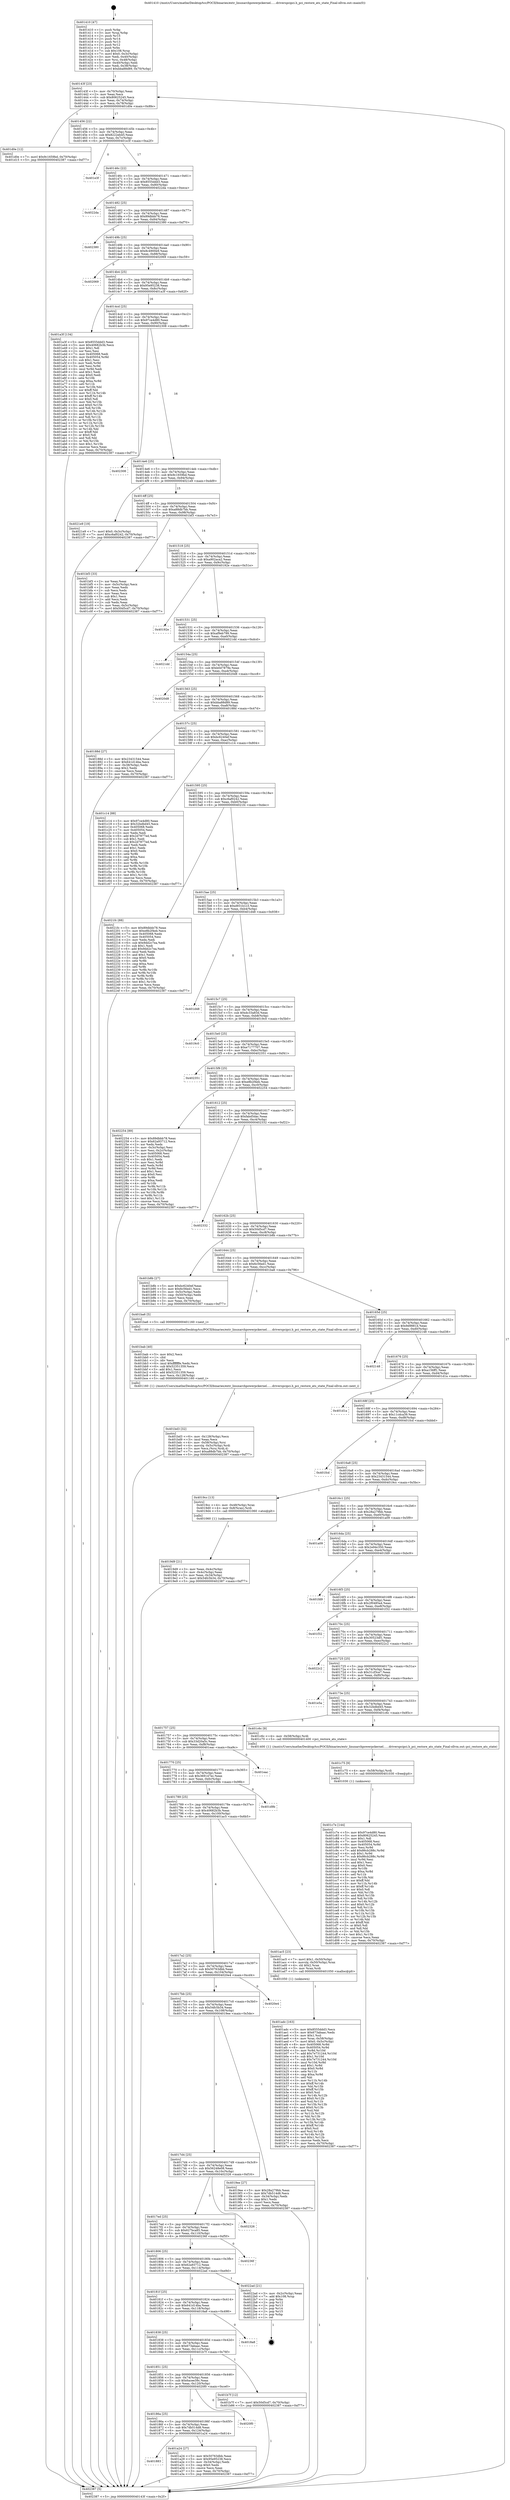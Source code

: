 digraph "0x401410" {
  label = "0x401410 (/mnt/c/Users/mathe/Desktop/tcc/POCII/binaries/extr_linuxarchpowerpckernel......driverspcipci.h_pci_restore_ats_state_Final-ollvm.out::main(0))"
  labelloc = "t"
  node[shape=record]

  Entry [label="",width=0.3,height=0.3,shape=circle,fillcolor=black,style=filled]
  "0x40143f" [label="{
     0x40143f [23]\l
     | [instrs]\l
     &nbsp;&nbsp;0x40143f \<+3\>: mov -0x70(%rbp),%eax\l
     &nbsp;&nbsp;0x401442 \<+2\>: mov %eax,%ecx\l
     &nbsp;&nbsp;0x401444 \<+6\>: sub $0x80625245,%ecx\l
     &nbsp;&nbsp;0x40144a \<+3\>: mov %eax,-0x74(%rbp)\l
     &nbsp;&nbsp;0x40144d \<+3\>: mov %ecx,-0x78(%rbp)\l
     &nbsp;&nbsp;0x401450 \<+6\>: je 0000000000401d0e \<main+0x8fe\>\l
  }"]
  "0x401d0e" [label="{
     0x401d0e [12]\l
     | [instrs]\l
     &nbsp;&nbsp;0x401d0e \<+7\>: movl $0x9c1659bd,-0x70(%rbp)\l
     &nbsp;&nbsp;0x401d15 \<+5\>: jmp 0000000000402387 \<main+0xf77\>\l
  }"]
  "0x401456" [label="{
     0x401456 [22]\l
     | [instrs]\l
     &nbsp;&nbsp;0x401456 \<+5\>: jmp 000000000040145b \<main+0x4b\>\l
     &nbsp;&nbsp;0x40145b \<+3\>: mov -0x74(%rbp),%eax\l
     &nbsp;&nbsp;0x40145e \<+5\>: sub $0x8222eb45,%eax\l
     &nbsp;&nbsp;0x401463 \<+3\>: mov %eax,-0x7c(%rbp)\l
     &nbsp;&nbsp;0x401466 \<+6\>: je 0000000000401e3f \<main+0xa2f\>\l
  }"]
  Exit [label="",width=0.3,height=0.3,shape=circle,fillcolor=black,style=filled,peripheries=2]
  "0x401e3f" [label="{
     0x401e3f\l
  }", style=dashed]
  "0x40146c" [label="{
     0x40146c [22]\l
     | [instrs]\l
     &nbsp;&nbsp;0x40146c \<+5\>: jmp 0000000000401471 \<main+0x61\>\l
     &nbsp;&nbsp;0x401471 \<+3\>: mov -0x74(%rbp),%eax\l
     &nbsp;&nbsp;0x401474 \<+5\>: sub $0x8555ddd3,%eax\l
     &nbsp;&nbsp;0x401479 \<+3\>: mov %eax,-0x80(%rbp)\l
     &nbsp;&nbsp;0x40147c \<+6\>: je 00000000004022da \<main+0xeca\>\l
  }"]
  "0x401c7e" [label="{
     0x401c7e [144]\l
     | [instrs]\l
     &nbsp;&nbsp;0x401c7e \<+5\>: mov $0x97ce4d80,%eax\l
     &nbsp;&nbsp;0x401c83 \<+5\>: mov $0x80625245,%ecx\l
     &nbsp;&nbsp;0x401c88 \<+2\>: mov $0x1,%dl\l
     &nbsp;&nbsp;0x401c8a \<+7\>: mov 0x405068,%esi\l
     &nbsp;&nbsp;0x401c91 \<+8\>: mov 0x405054,%r8d\l
     &nbsp;&nbsp;0x401c99 \<+3\>: mov %esi,%r9d\l
     &nbsp;&nbsp;0x401c9c \<+7\>: add $0x86cb288c,%r9d\l
     &nbsp;&nbsp;0x401ca3 \<+4\>: sub $0x1,%r9d\l
     &nbsp;&nbsp;0x401ca7 \<+7\>: sub $0x86cb288c,%r9d\l
     &nbsp;&nbsp;0x401cae \<+4\>: imul %r9d,%esi\l
     &nbsp;&nbsp;0x401cb2 \<+3\>: and $0x1,%esi\l
     &nbsp;&nbsp;0x401cb5 \<+3\>: cmp $0x0,%esi\l
     &nbsp;&nbsp;0x401cb8 \<+4\>: sete %r10b\l
     &nbsp;&nbsp;0x401cbc \<+4\>: cmp $0xa,%r8d\l
     &nbsp;&nbsp;0x401cc0 \<+4\>: setl %r11b\l
     &nbsp;&nbsp;0x401cc4 \<+3\>: mov %r10b,%bl\l
     &nbsp;&nbsp;0x401cc7 \<+3\>: xor $0xff,%bl\l
     &nbsp;&nbsp;0x401cca \<+3\>: mov %r11b,%r14b\l
     &nbsp;&nbsp;0x401ccd \<+4\>: xor $0xff,%r14b\l
     &nbsp;&nbsp;0x401cd1 \<+3\>: xor $0x0,%dl\l
     &nbsp;&nbsp;0x401cd4 \<+3\>: mov %bl,%r15b\l
     &nbsp;&nbsp;0x401cd7 \<+4\>: and $0x0,%r15b\l
     &nbsp;&nbsp;0x401cdb \<+3\>: and %dl,%r10b\l
     &nbsp;&nbsp;0x401cde \<+3\>: mov %r14b,%r12b\l
     &nbsp;&nbsp;0x401ce1 \<+4\>: and $0x0,%r12b\l
     &nbsp;&nbsp;0x401ce5 \<+3\>: and %dl,%r11b\l
     &nbsp;&nbsp;0x401ce8 \<+3\>: or %r10b,%r15b\l
     &nbsp;&nbsp;0x401ceb \<+3\>: or %r11b,%r12b\l
     &nbsp;&nbsp;0x401cee \<+3\>: xor %r12b,%r15b\l
     &nbsp;&nbsp;0x401cf1 \<+3\>: or %r14b,%bl\l
     &nbsp;&nbsp;0x401cf4 \<+3\>: xor $0xff,%bl\l
     &nbsp;&nbsp;0x401cf7 \<+3\>: or $0x0,%dl\l
     &nbsp;&nbsp;0x401cfa \<+2\>: and %dl,%bl\l
     &nbsp;&nbsp;0x401cfc \<+3\>: or %bl,%r15b\l
     &nbsp;&nbsp;0x401cff \<+4\>: test $0x1,%r15b\l
     &nbsp;&nbsp;0x401d03 \<+3\>: cmovne %ecx,%eax\l
     &nbsp;&nbsp;0x401d06 \<+3\>: mov %eax,-0x70(%rbp)\l
     &nbsp;&nbsp;0x401d09 \<+5\>: jmp 0000000000402387 \<main+0xf77\>\l
  }"]
  "0x4022da" [label="{
     0x4022da\l
  }", style=dashed]
  "0x401482" [label="{
     0x401482 [25]\l
     | [instrs]\l
     &nbsp;&nbsp;0x401482 \<+5\>: jmp 0000000000401487 \<main+0x77\>\l
     &nbsp;&nbsp;0x401487 \<+3\>: mov -0x74(%rbp),%eax\l
     &nbsp;&nbsp;0x40148a \<+5\>: sub $0x89dbbb78,%eax\l
     &nbsp;&nbsp;0x40148f \<+6\>: mov %eax,-0x84(%rbp)\l
     &nbsp;&nbsp;0x401495 \<+6\>: je 0000000000402380 \<main+0xf70\>\l
  }"]
  "0x401c75" [label="{
     0x401c75 [9]\l
     | [instrs]\l
     &nbsp;&nbsp;0x401c75 \<+4\>: mov -0x58(%rbp),%rdi\l
     &nbsp;&nbsp;0x401c79 \<+5\>: call 0000000000401030 \<free@plt\>\l
     | [calls]\l
     &nbsp;&nbsp;0x401030 \{1\} (unknown)\l
  }"]
  "0x402380" [label="{
     0x402380\l
  }", style=dashed]
  "0x40149b" [label="{
     0x40149b [25]\l
     | [instrs]\l
     &nbsp;&nbsp;0x40149b \<+5\>: jmp 00000000004014a0 \<main+0x90\>\l
     &nbsp;&nbsp;0x4014a0 \<+3\>: mov -0x74(%rbp),%eax\l
     &nbsp;&nbsp;0x4014a3 \<+5\>: sub $0x8c4900e9,%eax\l
     &nbsp;&nbsp;0x4014a8 \<+6\>: mov %eax,-0x88(%rbp)\l
     &nbsp;&nbsp;0x4014ae \<+6\>: je 0000000000402069 \<main+0xc59\>\l
  }"]
  "0x401bd3" [label="{
     0x401bd3 [32]\l
     | [instrs]\l
     &nbsp;&nbsp;0x401bd3 \<+6\>: mov -0x128(%rbp),%ecx\l
     &nbsp;&nbsp;0x401bd9 \<+3\>: imul %eax,%ecx\l
     &nbsp;&nbsp;0x401bdc \<+4\>: mov -0x58(%rbp),%rsi\l
     &nbsp;&nbsp;0x401be0 \<+4\>: movslq -0x5c(%rbp),%rdi\l
     &nbsp;&nbsp;0x401be4 \<+3\>: mov %ecx,(%rsi,%rdi,4)\l
     &nbsp;&nbsp;0x401be7 \<+7\>: movl $0xa88db7bb,-0x70(%rbp)\l
     &nbsp;&nbsp;0x401bee \<+5\>: jmp 0000000000402387 \<main+0xf77\>\l
  }"]
  "0x402069" [label="{
     0x402069\l
  }", style=dashed]
  "0x4014b4" [label="{
     0x4014b4 [25]\l
     | [instrs]\l
     &nbsp;&nbsp;0x4014b4 \<+5\>: jmp 00000000004014b9 \<main+0xa9\>\l
     &nbsp;&nbsp;0x4014b9 \<+3\>: mov -0x74(%rbp),%eax\l
     &nbsp;&nbsp;0x4014bc \<+5\>: sub $0x95e95238,%eax\l
     &nbsp;&nbsp;0x4014c1 \<+6\>: mov %eax,-0x8c(%rbp)\l
     &nbsp;&nbsp;0x4014c7 \<+6\>: je 0000000000401a3f \<main+0x62f\>\l
  }"]
  "0x401bab" [label="{
     0x401bab [40]\l
     | [instrs]\l
     &nbsp;&nbsp;0x401bab \<+5\>: mov $0x2,%ecx\l
     &nbsp;&nbsp;0x401bb0 \<+1\>: cltd\l
     &nbsp;&nbsp;0x401bb1 \<+2\>: idiv %ecx\l
     &nbsp;&nbsp;0x401bb3 \<+6\>: imul $0xfffffffe,%edx,%ecx\l
     &nbsp;&nbsp;0x401bb9 \<+6\>: sub $0x52351359,%ecx\l
     &nbsp;&nbsp;0x401bbf \<+3\>: add $0x1,%ecx\l
     &nbsp;&nbsp;0x401bc2 \<+6\>: add $0x52351359,%ecx\l
     &nbsp;&nbsp;0x401bc8 \<+6\>: mov %ecx,-0x128(%rbp)\l
     &nbsp;&nbsp;0x401bce \<+5\>: call 0000000000401160 \<next_i\>\l
     | [calls]\l
     &nbsp;&nbsp;0x401160 \{1\} (/mnt/c/Users/mathe/Desktop/tcc/POCII/binaries/extr_linuxarchpowerpckernel......driverspcipci.h_pci_restore_ats_state_Final-ollvm.out::next_i)\l
  }"]
  "0x401a3f" [label="{
     0x401a3f [134]\l
     | [instrs]\l
     &nbsp;&nbsp;0x401a3f \<+5\>: mov $0x8555ddd3,%eax\l
     &nbsp;&nbsp;0x401a44 \<+5\>: mov $0x40682b3b,%ecx\l
     &nbsp;&nbsp;0x401a49 \<+2\>: mov $0x1,%dl\l
     &nbsp;&nbsp;0x401a4b \<+2\>: xor %esi,%esi\l
     &nbsp;&nbsp;0x401a4d \<+7\>: mov 0x405068,%edi\l
     &nbsp;&nbsp;0x401a54 \<+8\>: mov 0x405054,%r8d\l
     &nbsp;&nbsp;0x401a5c \<+3\>: sub $0x1,%esi\l
     &nbsp;&nbsp;0x401a5f \<+3\>: mov %edi,%r9d\l
     &nbsp;&nbsp;0x401a62 \<+3\>: add %esi,%r9d\l
     &nbsp;&nbsp;0x401a65 \<+4\>: imul %r9d,%edi\l
     &nbsp;&nbsp;0x401a69 \<+3\>: and $0x1,%edi\l
     &nbsp;&nbsp;0x401a6c \<+3\>: cmp $0x0,%edi\l
     &nbsp;&nbsp;0x401a6f \<+4\>: sete %r10b\l
     &nbsp;&nbsp;0x401a73 \<+4\>: cmp $0xa,%r8d\l
     &nbsp;&nbsp;0x401a77 \<+4\>: setl %r11b\l
     &nbsp;&nbsp;0x401a7b \<+3\>: mov %r10b,%bl\l
     &nbsp;&nbsp;0x401a7e \<+3\>: xor $0xff,%bl\l
     &nbsp;&nbsp;0x401a81 \<+3\>: mov %r11b,%r14b\l
     &nbsp;&nbsp;0x401a84 \<+4\>: xor $0xff,%r14b\l
     &nbsp;&nbsp;0x401a88 \<+3\>: xor $0x0,%dl\l
     &nbsp;&nbsp;0x401a8b \<+3\>: mov %bl,%r15b\l
     &nbsp;&nbsp;0x401a8e \<+4\>: and $0x0,%r15b\l
     &nbsp;&nbsp;0x401a92 \<+3\>: and %dl,%r10b\l
     &nbsp;&nbsp;0x401a95 \<+3\>: mov %r14b,%r12b\l
     &nbsp;&nbsp;0x401a98 \<+4\>: and $0x0,%r12b\l
     &nbsp;&nbsp;0x401a9c \<+3\>: and %dl,%r11b\l
     &nbsp;&nbsp;0x401a9f \<+3\>: or %r10b,%r15b\l
     &nbsp;&nbsp;0x401aa2 \<+3\>: or %r11b,%r12b\l
     &nbsp;&nbsp;0x401aa5 \<+3\>: xor %r12b,%r15b\l
     &nbsp;&nbsp;0x401aa8 \<+3\>: or %r14b,%bl\l
     &nbsp;&nbsp;0x401aab \<+3\>: xor $0xff,%bl\l
     &nbsp;&nbsp;0x401aae \<+3\>: or $0x0,%dl\l
     &nbsp;&nbsp;0x401ab1 \<+2\>: and %dl,%bl\l
     &nbsp;&nbsp;0x401ab3 \<+3\>: or %bl,%r15b\l
     &nbsp;&nbsp;0x401ab6 \<+4\>: test $0x1,%r15b\l
     &nbsp;&nbsp;0x401aba \<+3\>: cmovne %ecx,%eax\l
     &nbsp;&nbsp;0x401abd \<+3\>: mov %eax,-0x70(%rbp)\l
     &nbsp;&nbsp;0x401ac0 \<+5\>: jmp 0000000000402387 \<main+0xf77\>\l
  }"]
  "0x4014cd" [label="{
     0x4014cd [25]\l
     | [instrs]\l
     &nbsp;&nbsp;0x4014cd \<+5\>: jmp 00000000004014d2 \<main+0xc2\>\l
     &nbsp;&nbsp;0x4014d2 \<+3\>: mov -0x74(%rbp),%eax\l
     &nbsp;&nbsp;0x4014d5 \<+5\>: sub $0x97ce4d80,%eax\l
     &nbsp;&nbsp;0x4014da \<+6\>: mov %eax,-0x90(%rbp)\l
     &nbsp;&nbsp;0x4014e0 \<+6\>: je 0000000000402308 \<main+0xef8\>\l
  }"]
  "0x401adc" [label="{
     0x401adc [163]\l
     | [instrs]\l
     &nbsp;&nbsp;0x401adc \<+5\>: mov $0x8555ddd3,%ecx\l
     &nbsp;&nbsp;0x401ae1 \<+5\>: mov $0x673abaac,%edx\l
     &nbsp;&nbsp;0x401ae6 \<+3\>: mov $0x1,%sil\l
     &nbsp;&nbsp;0x401ae9 \<+4\>: mov %rax,-0x58(%rbp)\l
     &nbsp;&nbsp;0x401aed \<+7\>: movl $0x0,-0x5c(%rbp)\l
     &nbsp;&nbsp;0x401af4 \<+8\>: mov 0x405068,%r8d\l
     &nbsp;&nbsp;0x401afc \<+8\>: mov 0x405054,%r9d\l
     &nbsp;&nbsp;0x401b04 \<+3\>: mov %r8d,%r10d\l
     &nbsp;&nbsp;0x401b07 \<+7\>: add $0x7e731244,%r10d\l
     &nbsp;&nbsp;0x401b0e \<+4\>: sub $0x1,%r10d\l
     &nbsp;&nbsp;0x401b12 \<+7\>: sub $0x7e731244,%r10d\l
     &nbsp;&nbsp;0x401b19 \<+4\>: imul %r10d,%r8d\l
     &nbsp;&nbsp;0x401b1d \<+4\>: and $0x1,%r8d\l
     &nbsp;&nbsp;0x401b21 \<+4\>: cmp $0x0,%r8d\l
     &nbsp;&nbsp;0x401b25 \<+4\>: sete %r11b\l
     &nbsp;&nbsp;0x401b29 \<+4\>: cmp $0xa,%r9d\l
     &nbsp;&nbsp;0x401b2d \<+3\>: setl %bl\l
     &nbsp;&nbsp;0x401b30 \<+3\>: mov %r11b,%r14b\l
     &nbsp;&nbsp;0x401b33 \<+4\>: xor $0xff,%r14b\l
     &nbsp;&nbsp;0x401b37 \<+3\>: mov %bl,%r15b\l
     &nbsp;&nbsp;0x401b3a \<+4\>: xor $0xff,%r15b\l
     &nbsp;&nbsp;0x401b3e \<+4\>: xor $0x0,%sil\l
     &nbsp;&nbsp;0x401b42 \<+3\>: mov %r14b,%r12b\l
     &nbsp;&nbsp;0x401b45 \<+4\>: and $0x0,%r12b\l
     &nbsp;&nbsp;0x401b49 \<+3\>: and %sil,%r11b\l
     &nbsp;&nbsp;0x401b4c \<+3\>: mov %r15b,%r13b\l
     &nbsp;&nbsp;0x401b4f \<+4\>: and $0x0,%r13b\l
     &nbsp;&nbsp;0x401b53 \<+3\>: and %sil,%bl\l
     &nbsp;&nbsp;0x401b56 \<+3\>: or %r11b,%r12b\l
     &nbsp;&nbsp;0x401b59 \<+3\>: or %bl,%r13b\l
     &nbsp;&nbsp;0x401b5c \<+3\>: xor %r13b,%r12b\l
     &nbsp;&nbsp;0x401b5f \<+3\>: or %r15b,%r14b\l
     &nbsp;&nbsp;0x401b62 \<+4\>: xor $0xff,%r14b\l
     &nbsp;&nbsp;0x401b66 \<+4\>: or $0x0,%sil\l
     &nbsp;&nbsp;0x401b6a \<+3\>: and %sil,%r14b\l
     &nbsp;&nbsp;0x401b6d \<+3\>: or %r14b,%r12b\l
     &nbsp;&nbsp;0x401b70 \<+4\>: test $0x1,%r12b\l
     &nbsp;&nbsp;0x401b74 \<+3\>: cmovne %edx,%ecx\l
     &nbsp;&nbsp;0x401b77 \<+3\>: mov %ecx,-0x70(%rbp)\l
     &nbsp;&nbsp;0x401b7a \<+5\>: jmp 0000000000402387 \<main+0xf77\>\l
  }"]
  "0x402308" [label="{
     0x402308\l
  }", style=dashed]
  "0x4014e6" [label="{
     0x4014e6 [25]\l
     | [instrs]\l
     &nbsp;&nbsp;0x4014e6 \<+5\>: jmp 00000000004014eb \<main+0xdb\>\l
     &nbsp;&nbsp;0x4014eb \<+3\>: mov -0x74(%rbp),%eax\l
     &nbsp;&nbsp;0x4014ee \<+5\>: sub $0x9c1659bd,%eax\l
     &nbsp;&nbsp;0x4014f3 \<+6\>: mov %eax,-0x94(%rbp)\l
     &nbsp;&nbsp;0x4014f9 \<+6\>: je 00000000004021e9 \<main+0xdd9\>\l
  }"]
  "0x401883" [label="{
     0x401883\l
  }", style=dashed]
  "0x4021e9" [label="{
     0x4021e9 [19]\l
     | [instrs]\l
     &nbsp;&nbsp;0x4021e9 \<+7\>: movl $0x0,-0x3c(%rbp)\l
     &nbsp;&nbsp;0x4021f0 \<+7\>: movl $0xc6af0242,-0x70(%rbp)\l
     &nbsp;&nbsp;0x4021f7 \<+5\>: jmp 0000000000402387 \<main+0xf77\>\l
  }"]
  "0x4014ff" [label="{
     0x4014ff [25]\l
     | [instrs]\l
     &nbsp;&nbsp;0x4014ff \<+5\>: jmp 0000000000401504 \<main+0xf4\>\l
     &nbsp;&nbsp;0x401504 \<+3\>: mov -0x74(%rbp),%eax\l
     &nbsp;&nbsp;0x401507 \<+5\>: sub $0xa88db7bb,%eax\l
     &nbsp;&nbsp;0x40150c \<+6\>: mov %eax,-0x98(%rbp)\l
     &nbsp;&nbsp;0x401512 \<+6\>: je 0000000000401bf3 \<main+0x7e3\>\l
  }"]
  "0x401a24" [label="{
     0x401a24 [27]\l
     | [instrs]\l
     &nbsp;&nbsp;0x401a24 \<+5\>: mov $0x50763dbb,%eax\l
     &nbsp;&nbsp;0x401a29 \<+5\>: mov $0x95e95238,%ecx\l
     &nbsp;&nbsp;0x401a2e \<+3\>: mov -0x34(%rbp),%edx\l
     &nbsp;&nbsp;0x401a31 \<+3\>: cmp $0x0,%edx\l
     &nbsp;&nbsp;0x401a34 \<+3\>: cmove %ecx,%eax\l
     &nbsp;&nbsp;0x401a37 \<+3\>: mov %eax,-0x70(%rbp)\l
     &nbsp;&nbsp;0x401a3a \<+5\>: jmp 0000000000402387 \<main+0xf77\>\l
  }"]
  "0x401bf3" [label="{
     0x401bf3 [33]\l
     | [instrs]\l
     &nbsp;&nbsp;0x401bf3 \<+2\>: xor %eax,%eax\l
     &nbsp;&nbsp;0x401bf5 \<+3\>: mov -0x5c(%rbp),%ecx\l
     &nbsp;&nbsp;0x401bf8 \<+2\>: mov %eax,%edx\l
     &nbsp;&nbsp;0x401bfa \<+2\>: sub %ecx,%edx\l
     &nbsp;&nbsp;0x401bfc \<+2\>: mov %eax,%ecx\l
     &nbsp;&nbsp;0x401bfe \<+3\>: sub $0x1,%ecx\l
     &nbsp;&nbsp;0x401c01 \<+2\>: add %ecx,%edx\l
     &nbsp;&nbsp;0x401c03 \<+2\>: sub %edx,%eax\l
     &nbsp;&nbsp;0x401c05 \<+3\>: mov %eax,-0x5c(%rbp)\l
     &nbsp;&nbsp;0x401c08 \<+7\>: movl $0x50d5cd7,-0x70(%rbp)\l
     &nbsp;&nbsp;0x401c0f \<+5\>: jmp 0000000000402387 \<main+0xf77\>\l
  }"]
  "0x401518" [label="{
     0x401518 [25]\l
     | [instrs]\l
     &nbsp;&nbsp;0x401518 \<+5\>: jmp 000000000040151d \<main+0x10d\>\l
     &nbsp;&nbsp;0x40151d \<+3\>: mov -0x74(%rbp),%eax\l
     &nbsp;&nbsp;0x401520 \<+5\>: sub $0xa902aca2,%eax\l
     &nbsp;&nbsp;0x401525 \<+6\>: mov %eax,-0x9c(%rbp)\l
     &nbsp;&nbsp;0x40152b \<+6\>: je 000000000040192e \<main+0x51e\>\l
  }"]
  "0x40186a" [label="{
     0x40186a [25]\l
     | [instrs]\l
     &nbsp;&nbsp;0x40186a \<+5\>: jmp 000000000040186f \<main+0x45f\>\l
     &nbsp;&nbsp;0x40186f \<+3\>: mov -0x74(%rbp),%eax\l
     &nbsp;&nbsp;0x401872 \<+5\>: sub $0x7db514d8,%eax\l
     &nbsp;&nbsp;0x401877 \<+6\>: mov %eax,-0x124(%rbp)\l
     &nbsp;&nbsp;0x40187d \<+6\>: je 0000000000401a24 \<main+0x614\>\l
  }"]
  "0x40192e" [label="{
     0x40192e\l
  }", style=dashed]
  "0x401531" [label="{
     0x401531 [25]\l
     | [instrs]\l
     &nbsp;&nbsp;0x401531 \<+5\>: jmp 0000000000401536 \<main+0x126\>\l
     &nbsp;&nbsp;0x401536 \<+3\>: mov -0x74(%rbp),%eax\l
     &nbsp;&nbsp;0x401539 \<+5\>: sub $0xaf9eb799,%eax\l
     &nbsp;&nbsp;0x40153e \<+6\>: mov %eax,-0xa0(%rbp)\l
     &nbsp;&nbsp;0x401544 \<+6\>: je 00000000004021dd \<main+0xdcd\>\l
  }"]
  "0x4020f0" [label="{
     0x4020f0\l
  }", style=dashed]
  "0x4021dd" [label="{
     0x4021dd\l
  }", style=dashed]
  "0x40154a" [label="{
     0x40154a [25]\l
     | [instrs]\l
     &nbsp;&nbsp;0x40154a \<+5\>: jmp 000000000040154f \<main+0x13f\>\l
     &nbsp;&nbsp;0x40154f \<+3\>: mov -0x74(%rbp),%eax\l
     &nbsp;&nbsp;0x401552 \<+5\>: sub $0xb0d7879e,%eax\l
     &nbsp;&nbsp;0x401557 \<+6\>: mov %eax,-0xa4(%rbp)\l
     &nbsp;&nbsp;0x40155d \<+6\>: je 00000000004020d8 \<main+0xcc8\>\l
  }"]
  "0x401851" [label="{
     0x401851 [25]\l
     | [instrs]\l
     &nbsp;&nbsp;0x401851 \<+5\>: jmp 0000000000401856 \<main+0x446\>\l
     &nbsp;&nbsp;0x401856 \<+3\>: mov -0x74(%rbp),%eax\l
     &nbsp;&nbsp;0x401859 \<+5\>: sub $0x6acee39c,%eax\l
     &nbsp;&nbsp;0x40185e \<+6\>: mov %eax,-0x120(%rbp)\l
     &nbsp;&nbsp;0x401864 \<+6\>: je 00000000004020f0 \<main+0xce0\>\l
  }"]
  "0x4020d8" [label="{
     0x4020d8\l
  }", style=dashed]
  "0x401563" [label="{
     0x401563 [25]\l
     | [instrs]\l
     &nbsp;&nbsp;0x401563 \<+5\>: jmp 0000000000401568 \<main+0x158\>\l
     &nbsp;&nbsp;0x401568 \<+3\>: mov -0x74(%rbp),%eax\l
     &nbsp;&nbsp;0x40156b \<+5\>: sub $0xbba88d89,%eax\l
     &nbsp;&nbsp;0x401570 \<+6\>: mov %eax,-0xa8(%rbp)\l
     &nbsp;&nbsp;0x401576 \<+6\>: je 000000000040188d \<main+0x47d\>\l
  }"]
  "0x401b7f" [label="{
     0x401b7f [12]\l
     | [instrs]\l
     &nbsp;&nbsp;0x401b7f \<+7\>: movl $0x50d5cd7,-0x70(%rbp)\l
     &nbsp;&nbsp;0x401b86 \<+5\>: jmp 0000000000402387 \<main+0xf77\>\l
  }"]
  "0x40188d" [label="{
     0x40188d [27]\l
     | [instrs]\l
     &nbsp;&nbsp;0x40188d \<+5\>: mov $0x23431544,%eax\l
     &nbsp;&nbsp;0x401892 \<+5\>: mov $0x641d14ba,%ecx\l
     &nbsp;&nbsp;0x401897 \<+3\>: mov -0x38(%rbp),%edx\l
     &nbsp;&nbsp;0x40189a \<+3\>: cmp $0x2,%edx\l
     &nbsp;&nbsp;0x40189d \<+3\>: cmovne %ecx,%eax\l
     &nbsp;&nbsp;0x4018a0 \<+3\>: mov %eax,-0x70(%rbp)\l
     &nbsp;&nbsp;0x4018a3 \<+5\>: jmp 0000000000402387 \<main+0xf77\>\l
  }"]
  "0x40157c" [label="{
     0x40157c [25]\l
     | [instrs]\l
     &nbsp;&nbsp;0x40157c \<+5\>: jmp 0000000000401581 \<main+0x171\>\l
     &nbsp;&nbsp;0x401581 \<+3\>: mov -0x74(%rbp),%eax\l
     &nbsp;&nbsp;0x401584 \<+5\>: sub $0xbc6240ef,%eax\l
     &nbsp;&nbsp;0x401589 \<+6\>: mov %eax,-0xac(%rbp)\l
     &nbsp;&nbsp;0x40158f \<+6\>: je 0000000000401c14 \<main+0x804\>\l
  }"]
  "0x402387" [label="{
     0x402387 [5]\l
     | [instrs]\l
     &nbsp;&nbsp;0x402387 \<+5\>: jmp 000000000040143f \<main+0x2f\>\l
  }"]
  "0x401410" [label="{
     0x401410 [47]\l
     | [instrs]\l
     &nbsp;&nbsp;0x401410 \<+1\>: push %rbp\l
     &nbsp;&nbsp;0x401411 \<+3\>: mov %rsp,%rbp\l
     &nbsp;&nbsp;0x401414 \<+2\>: push %r15\l
     &nbsp;&nbsp;0x401416 \<+2\>: push %r14\l
     &nbsp;&nbsp;0x401418 \<+2\>: push %r13\l
     &nbsp;&nbsp;0x40141a \<+2\>: push %r12\l
     &nbsp;&nbsp;0x40141c \<+1\>: push %rbx\l
     &nbsp;&nbsp;0x40141d \<+7\>: sub $0x108,%rsp\l
     &nbsp;&nbsp;0x401424 \<+7\>: movl $0x0,-0x3c(%rbp)\l
     &nbsp;&nbsp;0x40142b \<+3\>: mov %edi,-0x40(%rbp)\l
     &nbsp;&nbsp;0x40142e \<+4\>: mov %rsi,-0x48(%rbp)\l
     &nbsp;&nbsp;0x401432 \<+3\>: mov -0x40(%rbp),%edi\l
     &nbsp;&nbsp;0x401435 \<+3\>: mov %edi,-0x38(%rbp)\l
     &nbsp;&nbsp;0x401438 \<+7\>: movl $0xbba88d89,-0x70(%rbp)\l
  }"]
  "0x401838" [label="{
     0x401838 [25]\l
     | [instrs]\l
     &nbsp;&nbsp;0x401838 \<+5\>: jmp 000000000040183d \<main+0x42d\>\l
     &nbsp;&nbsp;0x40183d \<+3\>: mov -0x74(%rbp),%eax\l
     &nbsp;&nbsp;0x401840 \<+5\>: sub $0x673abaac,%eax\l
     &nbsp;&nbsp;0x401845 \<+6\>: mov %eax,-0x11c(%rbp)\l
     &nbsp;&nbsp;0x40184b \<+6\>: je 0000000000401b7f \<main+0x76f\>\l
  }"]
  "0x401c14" [label="{
     0x401c14 [88]\l
     | [instrs]\l
     &nbsp;&nbsp;0x401c14 \<+5\>: mov $0x97ce4d80,%eax\l
     &nbsp;&nbsp;0x401c19 \<+5\>: mov $0x32bdbd45,%ecx\l
     &nbsp;&nbsp;0x401c1e \<+7\>: mov 0x405068,%edx\l
     &nbsp;&nbsp;0x401c25 \<+7\>: mov 0x405054,%esi\l
     &nbsp;&nbsp;0x401c2c \<+2\>: mov %edx,%edi\l
     &nbsp;&nbsp;0x401c2e \<+6\>: add $0x2d7877ed,%edi\l
     &nbsp;&nbsp;0x401c34 \<+3\>: sub $0x1,%edi\l
     &nbsp;&nbsp;0x401c37 \<+6\>: sub $0x2d7877ed,%edi\l
     &nbsp;&nbsp;0x401c3d \<+3\>: imul %edi,%edx\l
     &nbsp;&nbsp;0x401c40 \<+3\>: and $0x1,%edx\l
     &nbsp;&nbsp;0x401c43 \<+3\>: cmp $0x0,%edx\l
     &nbsp;&nbsp;0x401c46 \<+4\>: sete %r8b\l
     &nbsp;&nbsp;0x401c4a \<+3\>: cmp $0xa,%esi\l
     &nbsp;&nbsp;0x401c4d \<+4\>: setl %r9b\l
     &nbsp;&nbsp;0x401c51 \<+3\>: mov %r8b,%r10b\l
     &nbsp;&nbsp;0x401c54 \<+3\>: and %r9b,%r10b\l
     &nbsp;&nbsp;0x401c57 \<+3\>: xor %r9b,%r8b\l
     &nbsp;&nbsp;0x401c5a \<+3\>: or %r8b,%r10b\l
     &nbsp;&nbsp;0x401c5d \<+4\>: test $0x1,%r10b\l
     &nbsp;&nbsp;0x401c61 \<+3\>: cmovne %ecx,%eax\l
     &nbsp;&nbsp;0x401c64 \<+3\>: mov %eax,-0x70(%rbp)\l
     &nbsp;&nbsp;0x401c67 \<+5\>: jmp 0000000000402387 \<main+0xf77\>\l
  }"]
  "0x401595" [label="{
     0x401595 [25]\l
     | [instrs]\l
     &nbsp;&nbsp;0x401595 \<+5\>: jmp 000000000040159a \<main+0x18a\>\l
     &nbsp;&nbsp;0x40159a \<+3\>: mov -0x74(%rbp),%eax\l
     &nbsp;&nbsp;0x40159d \<+5\>: sub $0xc6af0242,%eax\l
     &nbsp;&nbsp;0x4015a2 \<+6\>: mov %eax,-0xb0(%rbp)\l
     &nbsp;&nbsp;0x4015a8 \<+6\>: je 00000000004021fc \<main+0xdec\>\l
  }"]
  "0x4018a8" [label="{
     0x4018a8\l
  }", style=dashed]
  "0x4021fc" [label="{
     0x4021fc [88]\l
     | [instrs]\l
     &nbsp;&nbsp;0x4021fc \<+5\>: mov $0x89dbbb78,%eax\l
     &nbsp;&nbsp;0x402201 \<+5\>: mov $0xe8b2f4eb,%ecx\l
     &nbsp;&nbsp;0x402206 \<+7\>: mov 0x405068,%edx\l
     &nbsp;&nbsp;0x40220d \<+7\>: mov 0x405054,%esi\l
     &nbsp;&nbsp;0x402214 \<+2\>: mov %edx,%edi\l
     &nbsp;&nbsp;0x402216 \<+6\>: sub $0x9dd2c7ea,%edi\l
     &nbsp;&nbsp;0x40221c \<+3\>: sub $0x1,%edi\l
     &nbsp;&nbsp;0x40221f \<+6\>: add $0x9dd2c7ea,%edi\l
     &nbsp;&nbsp;0x402225 \<+3\>: imul %edi,%edx\l
     &nbsp;&nbsp;0x402228 \<+3\>: and $0x1,%edx\l
     &nbsp;&nbsp;0x40222b \<+3\>: cmp $0x0,%edx\l
     &nbsp;&nbsp;0x40222e \<+4\>: sete %r8b\l
     &nbsp;&nbsp;0x402232 \<+3\>: cmp $0xa,%esi\l
     &nbsp;&nbsp;0x402235 \<+4\>: setl %r9b\l
     &nbsp;&nbsp;0x402239 \<+3\>: mov %r8b,%r10b\l
     &nbsp;&nbsp;0x40223c \<+3\>: and %r9b,%r10b\l
     &nbsp;&nbsp;0x40223f \<+3\>: xor %r9b,%r8b\l
     &nbsp;&nbsp;0x402242 \<+3\>: or %r8b,%r10b\l
     &nbsp;&nbsp;0x402245 \<+4\>: test $0x1,%r10b\l
     &nbsp;&nbsp;0x402249 \<+3\>: cmovne %ecx,%eax\l
     &nbsp;&nbsp;0x40224c \<+3\>: mov %eax,-0x70(%rbp)\l
     &nbsp;&nbsp;0x40224f \<+5\>: jmp 0000000000402387 \<main+0xf77\>\l
  }"]
  "0x4015ae" [label="{
     0x4015ae [25]\l
     | [instrs]\l
     &nbsp;&nbsp;0x4015ae \<+5\>: jmp 00000000004015b3 \<main+0x1a3\>\l
     &nbsp;&nbsp;0x4015b3 \<+3\>: mov -0x74(%rbp),%eax\l
     &nbsp;&nbsp;0x4015b6 \<+5\>: sub $0xd931b1c3,%eax\l
     &nbsp;&nbsp;0x4015bb \<+6\>: mov %eax,-0xb4(%rbp)\l
     &nbsp;&nbsp;0x4015c1 \<+6\>: je 0000000000401d48 \<main+0x938\>\l
  }"]
  "0x40181f" [label="{
     0x40181f [25]\l
     | [instrs]\l
     &nbsp;&nbsp;0x40181f \<+5\>: jmp 0000000000401824 \<main+0x414\>\l
     &nbsp;&nbsp;0x401824 \<+3\>: mov -0x74(%rbp),%eax\l
     &nbsp;&nbsp;0x401827 \<+5\>: sub $0x641d14ba,%eax\l
     &nbsp;&nbsp;0x40182c \<+6\>: mov %eax,-0x118(%rbp)\l
     &nbsp;&nbsp;0x401832 \<+6\>: je 00000000004018a8 \<main+0x498\>\l
  }"]
  "0x401d48" [label="{
     0x401d48\l
  }", style=dashed]
  "0x4015c7" [label="{
     0x4015c7 [25]\l
     | [instrs]\l
     &nbsp;&nbsp;0x4015c7 \<+5\>: jmp 00000000004015cc \<main+0x1bc\>\l
     &nbsp;&nbsp;0x4015cc \<+3\>: mov -0x74(%rbp),%eax\l
     &nbsp;&nbsp;0x4015cf \<+5\>: sub $0xdc33a83d,%eax\l
     &nbsp;&nbsp;0x4015d4 \<+6\>: mov %eax,-0xb8(%rbp)\l
     &nbsp;&nbsp;0x4015da \<+6\>: je 00000000004019c0 \<main+0x5b0\>\l
  }"]
  "0x4022ad" [label="{
     0x4022ad [21]\l
     | [instrs]\l
     &nbsp;&nbsp;0x4022ad \<+3\>: mov -0x2c(%rbp),%eax\l
     &nbsp;&nbsp;0x4022b0 \<+7\>: add $0x108,%rsp\l
     &nbsp;&nbsp;0x4022b7 \<+1\>: pop %rbx\l
     &nbsp;&nbsp;0x4022b8 \<+2\>: pop %r12\l
     &nbsp;&nbsp;0x4022ba \<+2\>: pop %r13\l
     &nbsp;&nbsp;0x4022bc \<+2\>: pop %r14\l
     &nbsp;&nbsp;0x4022be \<+2\>: pop %r15\l
     &nbsp;&nbsp;0x4022c0 \<+1\>: pop %rbp\l
     &nbsp;&nbsp;0x4022c1 \<+1\>: ret\l
  }"]
  "0x4019c0" [label="{
     0x4019c0\l
  }", style=dashed]
  "0x4015e0" [label="{
     0x4015e0 [25]\l
     | [instrs]\l
     &nbsp;&nbsp;0x4015e0 \<+5\>: jmp 00000000004015e5 \<main+0x1d5\>\l
     &nbsp;&nbsp;0x4015e5 \<+3\>: mov -0x74(%rbp),%eax\l
     &nbsp;&nbsp;0x4015e8 \<+5\>: sub $0xe7177707,%eax\l
     &nbsp;&nbsp;0x4015ed \<+6\>: mov %eax,-0xbc(%rbp)\l
     &nbsp;&nbsp;0x4015f3 \<+6\>: je 0000000000402351 \<main+0xf41\>\l
  }"]
  "0x401806" [label="{
     0x401806 [25]\l
     | [instrs]\l
     &nbsp;&nbsp;0x401806 \<+5\>: jmp 000000000040180b \<main+0x3fb\>\l
     &nbsp;&nbsp;0x40180b \<+3\>: mov -0x74(%rbp),%eax\l
     &nbsp;&nbsp;0x40180e \<+5\>: sub $0x62a93712,%eax\l
     &nbsp;&nbsp;0x401813 \<+6\>: mov %eax,-0x114(%rbp)\l
     &nbsp;&nbsp;0x401819 \<+6\>: je 00000000004022ad \<main+0xe9d\>\l
  }"]
  "0x402351" [label="{
     0x402351\l
  }", style=dashed]
  "0x4015f9" [label="{
     0x4015f9 [25]\l
     | [instrs]\l
     &nbsp;&nbsp;0x4015f9 \<+5\>: jmp 00000000004015fe \<main+0x1ee\>\l
     &nbsp;&nbsp;0x4015fe \<+3\>: mov -0x74(%rbp),%eax\l
     &nbsp;&nbsp;0x401601 \<+5\>: sub $0xe8b2f4eb,%eax\l
     &nbsp;&nbsp;0x401606 \<+6\>: mov %eax,-0xc0(%rbp)\l
     &nbsp;&nbsp;0x40160c \<+6\>: je 0000000000402254 \<main+0xe44\>\l
  }"]
  "0x40236f" [label="{
     0x40236f\l
  }", style=dashed]
  "0x402254" [label="{
     0x402254 [89]\l
     | [instrs]\l
     &nbsp;&nbsp;0x402254 \<+5\>: mov $0x89dbbb78,%eax\l
     &nbsp;&nbsp;0x402259 \<+5\>: mov $0x62a93712,%ecx\l
     &nbsp;&nbsp;0x40225e \<+2\>: xor %edx,%edx\l
     &nbsp;&nbsp;0x402260 \<+3\>: mov -0x3c(%rbp),%esi\l
     &nbsp;&nbsp;0x402263 \<+3\>: mov %esi,-0x2c(%rbp)\l
     &nbsp;&nbsp;0x402266 \<+7\>: mov 0x405068,%esi\l
     &nbsp;&nbsp;0x40226d \<+7\>: mov 0x405054,%edi\l
     &nbsp;&nbsp;0x402274 \<+3\>: sub $0x1,%edx\l
     &nbsp;&nbsp;0x402277 \<+3\>: mov %esi,%r8d\l
     &nbsp;&nbsp;0x40227a \<+3\>: add %edx,%r8d\l
     &nbsp;&nbsp;0x40227d \<+4\>: imul %r8d,%esi\l
     &nbsp;&nbsp;0x402281 \<+3\>: and $0x1,%esi\l
     &nbsp;&nbsp;0x402284 \<+3\>: cmp $0x0,%esi\l
     &nbsp;&nbsp;0x402287 \<+4\>: sete %r9b\l
     &nbsp;&nbsp;0x40228b \<+3\>: cmp $0xa,%edi\l
     &nbsp;&nbsp;0x40228e \<+4\>: setl %r10b\l
     &nbsp;&nbsp;0x402292 \<+3\>: mov %r9b,%r11b\l
     &nbsp;&nbsp;0x402295 \<+3\>: and %r10b,%r11b\l
     &nbsp;&nbsp;0x402298 \<+3\>: xor %r10b,%r9b\l
     &nbsp;&nbsp;0x40229b \<+3\>: or %r9b,%r11b\l
     &nbsp;&nbsp;0x40229e \<+4\>: test $0x1,%r11b\l
     &nbsp;&nbsp;0x4022a2 \<+3\>: cmovne %ecx,%eax\l
     &nbsp;&nbsp;0x4022a5 \<+3\>: mov %eax,-0x70(%rbp)\l
     &nbsp;&nbsp;0x4022a8 \<+5\>: jmp 0000000000402387 \<main+0xf77\>\l
  }"]
  "0x401612" [label="{
     0x401612 [25]\l
     | [instrs]\l
     &nbsp;&nbsp;0x401612 \<+5\>: jmp 0000000000401617 \<main+0x207\>\l
     &nbsp;&nbsp;0x401617 \<+3\>: mov -0x74(%rbp),%eax\l
     &nbsp;&nbsp;0x40161a \<+5\>: sub $0xfabd5dac,%eax\l
     &nbsp;&nbsp;0x40161f \<+6\>: mov %eax,-0xc4(%rbp)\l
     &nbsp;&nbsp;0x401625 \<+6\>: je 0000000000402332 \<main+0xf22\>\l
  }"]
  "0x4017ed" [label="{
     0x4017ed [25]\l
     | [instrs]\l
     &nbsp;&nbsp;0x4017ed \<+5\>: jmp 00000000004017f2 \<main+0x3e2\>\l
     &nbsp;&nbsp;0x4017f2 \<+3\>: mov -0x74(%rbp),%eax\l
     &nbsp;&nbsp;0x4017f5 \<+5\>: sub $0x627bca85,%eax\l
     &nbsp;&nbsp;0x4017fa \<+6\>: mov %eax,-0x110(%rbp)\l
     &nbsp;&nbsp;0x401800 \<+6\>: je 000000000040236f \<main+0xf5f\>\l
  }"]
  "0x402332" [label="{
     0x402332\l
  }", style=dashed]
  "0x40162b" [label="{
     0x40162b [25]\l
     | [instrs]\l
     &nbsp;&nbsp;0x40162b \<+5\>: jmp 0000000000401630 \<main+0x220\>\l
     &nbsp;&nbsp;0x401630 \<+3\>: mov -0x74(%rbp),%eax\l
     &nbsp;&nbsp;0x401633 \<+5\>: sub $0x50d5cd7,%eax\l
     &nbsp;&nbsp;0x401638 \<+6\>: mov %eax,-0xc8(%rbp)\l
     &nbsp;&nbsp;0x40163e \<+6\>: je 0000000000401b8b \<main+0x77b\>\l
  }"]
  "0x402326" [label="{
     0x402326\l
  }", style=dashed]
  "0x401b8b" [label="{
     0x401b8b [27]\l
     | [instrs]\l
     &nbsp;&nbsp;0x401b8b \<+5\>: mov $0xbc6240ef,%eax\l
     &nbsp;&nbsp;0x401b90 \<+5\>: mov $0x6c56ed1,%ecx\l
     &nbsp;&nbsp;0x401b95 \<+3\>: mov -0x5c(%rbp),%edx\l
     &nbsp;&nbsp;0x401b98 \<+3\>: cmp -0x50(%rbp),%edx\l
     &nbsp;&nbsp;0x401b9b \<+3\>: cmovl %ecx,%eax\l
     &nbsp;&nbsp;0x401b9e \<+3\>: mov %eax,-0x70(%rbp)\l
     &nbsp;&nbsp;0x401ba1 \<+5\>: jmp 0000000000402387 \<main+0xf77\>\l
  }"]
  "0x401644" [label="{
     0x401644 [25]\l
     | [instrs]\l
     &nbsp;&nbsp;0x401644 \<+5\>: jmp 0000000000401649 \<main+0x239\>\l
     &nbsp;&nbsp;0x401649 \<+3\>: mov -0x74(%rbp),%eax\l
     &nbsp;&nbsp;0x40164c \<+5\>: sub $0x6c56ed1,%eax\l
     &nbsp;&nbsp;0x401651 \<+6\>: mov %eax,-0xcc(%rbp)\l
     &nbsp;&nbsp;0x401657 \<+6\>: je 0000000000401ba6 \<main+0x796\>\l
  }"]
  "0x4017d4" [label="{
     0x4017d4 [25]\l
     | [instrs]\l
     &nbsp;&nbsp;0x4017d4 \<+5\>: jmp 00000000004017d9 \<main+0x3c9\>\l
     &nbsp;&nbsp;0x4017d9 \<+3\>: mov -0x74(%rbp),%eax\l
     &nbsp;&nbsp;0x4017dc \<+5\>: sub $0x56248e08,%eax\l
     &nbsp;&nbsp;0x4017e1 \<+6\>: mov %eax,-0x10c(%rbp)\l
     &nbsp;&nbsp;0x4017e7 \<+6\>: je 0000000000402326 \<main+0xf16\>\l
  }"]
  "0x401ba6" [label="{
     0x401ba6 [5]\l
     | [instrs]\l
     &nbsp;&nbsp;0x401ba6 \<+5\>: call 0000000000401160 \<next_i\>\l
     | [calls]\l
     &nbsp;&nbsp;0x401160 \{1\} (/mnt/c/Users/mathe/Desktop/tcc/POCII/binaries/extr_linuxarchpowerpckernel......driverspcipci.h_pci_restore_ats_state_Final-ollvm.out::next_i)\l
  }"]
  "0x40165d" [label="{
     0x40165d [25]\l
     | [instrs]\l
     &nbsp;&nbsp;0x40165d \<+5\>: jmp 0000000000401662 \<main+0x252\>\l
     &nbsp;&nbsp;0x401662 \<+3\>: mov -0x74(%rbp),%eax\l
     &nbsp;&nbsp;0x401665 \<+5\>: sub $0x9d9881d,%eax\l
     &nbsp;&nbsp;0x40166a \<+6\>: mov %eax,-0xd0(%rbp)\l
     &nbsp;&nbsp;0x401670 \<+6\>: je 0000000000402148 \<main+0xd38\>\l
  }"]
  "0x4019ee" [label="{
     0x4019ee [27]\l
     | [instrs]\l
     &nbsp;&nbsp;0x4019ee \<+5\>: mov $0x28a279bb,%eax\l
     &nbsp;&nbsp;0x4019f3 \<+5\>: mov $0x7db514d8,%ecx\l
     &nbsp;&nbsp;0x4019f8 \<+3\>: mov -0x34(%rbp),%edx\l
     &nbsp;&nbsp;0x4019fb \<+3\>: cmp $0x1,%edx\l
     &nbsp;&nbsp;0x4019fe \<+3\>: cmovl %ecx,%eax\l
     &nbsp;&nbsp;0x401a01 \<+3\>: mov %eax,-0x70(%rbp)\l
     &nbsp;&nbsp;0x401a04 \<+5\>: jmp 0000000000402387 \<main+0xf77\>\l
  }"]
  "0x402148" [label="{
     0x402148\l
  }", style=dashed]
  "0x401676" [label="{
     0x401676 [25]\l
     | [instrs]\l
     &nbsp;&nbsp;0x401676 \<+5\>: jmp 000000000040167b \<main+0x26b\>\l
     &nbsp;&nbsp;0x40167b \<+3\>: mov -0x74(%rbp),%eax\l
     &nbsp;&nbsp;0x40167e \<+5\>: sub $0xa156ff1,%eax\l
     &nbsp;&nbsp;0x401683 \<+6\>: mov %eax,-0xd4(%rbp)\l
     &nbsp;&nbsp;0x401689 \<+6\>: je 0000000000401d1a \<main+0x90a\>\l
  }"]
  "0x4017bb" [label="{
     0x4017bb [25]\l
     | [instrs]\l
     &nbsp;&nbsp;0x4017bb \<+5\>: jmp 00000000004017c0 \<main+0x3b0\>\l
     &nbsp;&nbsp;0x4017c0 \<+3\>: mov -0x74(%rbp),%eax\l
     &nbsp;&nbsp;0x4017c3 \<+5\>: sub $0x54fc5b34,%eax\l
     &nbsp;&nbsp;0x4017c8 \<+6\>: mov %eax,-0x108(%rbp)\l
     &nbsp;&nbsp;0x4017ce \<+6\>: je 00000000004019ee \<main+0x5de\>\l
  }"]
  "0x401d1a" [label="{
     0x401d1a\l
  }", style=dashed]
  "0x40168f" [label="{
     0x40168f [25]\l
     | [instrs]\l
     &nbsp;&nbsp;0x40168f \<+5\>: jmp 0000000000401694 \<main+0x284\>\l
     &nbsp;&nbsp;0x401694 \<+3\>: mov -0x74(%rbp),%eax\l
     &nbsp;&nbsp;0x401697 \<+5\>: sub $0x11cdca39,%eax\l
     &nbsp;&nbsp;0x40169c \<+6\>: mov %eax,-0xd8(%rbp)\l
     &nbsp;&nbsp;0x4016a2 \<+6\>: je 0000000000401fcd \<main+0xbbd\>\l
  }"]
  "0x4020e4" [label="{
     0x4020e4\l
  }", style=dashed]
  "0x401fcd" [label="{
     0x401fcd\l
  }", style=dashed]
  "0x4016a8" [label="{
     0x4016a8 [25]\l
     | [instrs]\l
     &nbsp;&nbsp;0x4016a8 \<+5\>: jmp 00000000004016ad \<main+0x29d\>\l
     &nbsp;&nbsp;0x4016ad \<+3\>: mov -0x74(%rbp),%eax\l
     &nbsp;&nbsp;0x4016b0 \<+5\>: sub $0x23431544,%eax\l
     &nbsp;&nbsp;0x4016b5 \<+6\>: mov %eax,-0xdc(%rbp)\l
     &nbsp;&nbsp;0x4016bb \<+6\>: je 00000000004019cc \<main+0x5bc\>\l
  }"]
  "0x4017a2" [label="{
     0x4017a2 [25]\l
     | [instrs]\l
     &nbsp;&nbsp;0x4017a2 \<+5\>: jmp 00000000004017a7 \<main+0x397\>\l
     &nbsp;&nbsp;0x4017a7 \<+3\>: mov -0x74(%rbp),%eax\l
     &nbsp;&nbsp;0x4017aa \<+5\>: sub $0x50763dbb,%eax\l
     &nbsp;&nbsp;0x4017af \<+6\>: mov %eax,-0x104(%rbp)\l
     &nbsp;&nbsp;0x4017b5 \<+6\>: je 00000000004020e4 \<main+0xcd4\>\l
  }"]
  "0x4019cc" [label="{
     0x4019cc [13]\l
     | [instrs]\l
     &nbsp;&nbsp;0x4019cc \<+4\>: mov -0x48(%rbp),%rax\l
     &nbsp;&nbsp;0x4019d0 \<+4\>: mov 0x8(%rax),%rdi\l
     &nbsp;&nbsp;0x4019d4 \<+5\>: call 0000000000401060 \<atoi@plt\>\l
     | [calls]\l
     &nbsp;&nbsp;0x401060 \{1\} (unknown)\l
  }"]
  "0x4016c1" [label="{
     0x4016c1 [25]\l
     | [instrs]\l
     &nbsp;&nbsp;0x4016c1 \<+5\>: jmp 00000000004016c6 \<main+0x2b6\>\l
     &nbsp;&nbsp;0x4016c6 \<+3\>: mov -0x74(%rbp),%eax\l
     &nbsp;&nbsp;0x4016c9 \<+5\>: sub $0x28a279bb,%eax\l
     &nbsp;&nbsp;0x4016ce \<+6\>: mov %eax,-0xe0(%rbp)\l
     &nbsp;&nbsp;0x4016d4 \<+6\>: je 0000000000401a09 \<main+0x5f9\>\l
  }"]
  "0x4019d9" [label="{
     0x4019d9 [21]\l
     | [instrs]\l
     &nbsp;&nbsp;0x4019d9 \<+3\>: mov %eax,-0x4c(%rbp)\l
     &nbsp;&nbsp;0x4019dc \<+3\>: mov -0x4c(%rbp),%eax\l
     &nbsp;&nbsp;0x4019df \<+3\>: mov %eax,-0x34(%rbp)\l
     &nbsp;&nbsp;0x4019e2 \<+7\>: movl $0x54fc5b34,-0x70(%rbp)\l
     &nbsp;&nbsp;0x4019e9 \<+5\>: jmp 0000000000402387 \<main+0xf77\>\l
  }"]
  "0x401ac5" [label="{
     0x401ac5 [23]\l
     | [instrs]\l
     &nbsp;&nbsp;0x401ac5 \<+7\>: movl $0x1,-0x50(%rbp)\l
     &nbsp;&nbsp;0x401acc \<+4\>: movslq -0x50(%rbp),%rax\l
     &nbsp;&nbsp;0x401ad0 \<+4\>: shl $0x2,%rax\l
     &nbsp;&nbsp;0x401ad4 \<+3\>: mov %rax,%rdi\l
     &nbsp;&nbsp;0x401ad7 \<+5\>: call 0000000000401050 \<malloc@plt\>\l
     | [calls]\l
     &nbsp;&nbsp;0x401050 \{1\} (unknown)\l
  }"]
  "0x401a09" [label="{
     0x401a09\l
  }", style=dashed]
  "0x4016da" [label="{
     0x4016da [25]\l
     | [instrs]\l
     &nbsp;&nbsp;0x4016da \<+5\>: jmp 00000000004016df \<main+0x2cf\>\l
     &nbsp;&nbsp;0x4016df \<+3\>: mov -0x74(%rbp),%eax\l
     &nbsp;&nbsp;0x4016e2 \<+5\>: sub $0x2e94c350,%eax\l
     &nbsp;&nbsp;0x4016e7 \<+6\>: mov %eax,-0xe4(%rbp)\l
     &nbsp;&nbsp;0x4016ed \<+6\>: je 0000000000401fd9 \<main+0xbc9\>\l
  }"]
  "0x401789" [label="{
     0x401789 [25]\l
     | [instrs]\l
     &nbsp;&nbsp;0x401789 \<+5\>: jmp 000000000040178e \<main+0x37e\>\l
     &nbsp;&nbsp;0x40178e \<+3\>: mov -0x74(%rbp),%eax\l
     &nbsp;&nbsp;0x401791 \<+5\>: sub $0x40682b3b,%eax\l
     &nbsp;&nbsp;0x401796 \<+6\>: mov %eax,-0x100(%rbp)\l
     &nbsp;&nbsp;0x40179c \<+6\>: je 0000000000401ac5 \<main+0x6b5\>\l
  }"]
  "0x401fd9" [label="{
     0x401fd9\l
  }", style=dashed]
  "0x4016f3" [label="{
     0x4016f3 [25]\l
     | [instrs]\l
     &nbsp;&nbsp;0x4016f3 \<+5\>: jmp 00000000004016f8 \<main+0x2e8\>\l
     &nbsp;&nbsp;0x4016f8 \<+3\>: mov -0x74(%rbp),%eax\l
     &nbsp;&nbsp;0x4016fb \<+5\>: sub $0x2f0485a4,%eax\l
     &nbsp;&nbsp;0x401700 \<+6\>: mov %eax,-0xe8(%rbp)\l
     &nbsp;&nbsp;0x401706 \<+6\>: je 0000000000401f32 \<main+0xb22\>\l
  }"]
  "0x401d9b" [label="{
     0x401d9b\l
  }", style=dashed]
  "0x401f32" [label="{
     0x401f32\l
  }", style=dashed]
  "0x40170c" [label="{
     0x40170c [25]\l
     | [instrs]\l
     &nbsp;&nbsp;0x40170c \<+5\>: jmp 0000000000401711 \<main+0x301\>\l
     &nbsp;&nbsp;0x401711 \<+3\>: mov -0x74(%rbp),%eax\l
     &nbsp;&nbsp;0x401714 \<+5\>: sub $0x30523df1,%eax\l
     &nbsp;&nbsp;0x401719 \<+6\>: mov %eax,-0xec(%rbp)\l
     &nbsp;&nbsp;0x40171f \<+6\>: je 00000000004022c2 \<main+0xeb2\>\l
  }"]
  "0x401770" [label="{
     0x401770 [25]\l
     | [instrs]\l
     &nbsp;&nbsp;0x401770 \<+5\>: jmp 0000000000401775 \<main+0x365\>\l
     &nbsp;&nbsp;0x401775 \<+3\>: mov -0x74(%rbp),%eax\l
     &nbsp;&nbsp;0x401778 \<+5\>: sub $0x369147ec,%eax\l
     &nbsp;&nbsp;0x40177d \<+6\>: mov %eax,-0xfc(%rbp)\l
     &nbsp;&nbsp;0x401783 \<+6\>: je 0000000000401d9b \<main+0x98b\>\l
  }"]
  "0x4022c2" [label="{
     0x4022c2\l
  }", style=dashed]
  "0x401725" [label="{
     0x401725 [25]\l
     | [instrs]\l
     &nbsp;&nbsp;0x401725 \<+5\>: jmp 000000000040172a \<main+0x31a\>\l
     &nbsp;&nbsp;0x40172a \<+3\>: mov -0x74(%rbp),%eax\l
     &nbsp;&nbsp;0x40172d \<+5\>: sub $0x31cf3ce7,%eax\l
     &nbsp;&nbsp;0x401732 \<+6\>: mov %eax,-0xf0(%rbp)\l
     &nbsp;&nbsp;0x401738 \<+6\>: je 0000000000401e5a \<main+0xa4a\>\l
  }"]
  "0x401eac" [label="{
     0x401eac\l
  }", style=dashed]
  "0x401e5a" [label="{
     0x401e5a\l
  }", style=dashed]
  "0x40173e" [label="{
     0x40173e [25]\l
     | [instrs]\l
     &nbsp;&nbsp;0x40173e \<+5\>: jmp 0000000000401743 \<main+0x333\>\l
     &nbsp;&nbsp;0x401743 \<+3\>: mov -0x74(%rbp),%eax\l
     &nbsp;&nbsp;0x401746 \<+5\>: sub $0x32bdbd45,%eax\l
     &nbsp;&nbsp;0x40174b \<+6\>: mov %eax,-0xf4(%rbp)\l
     &nbsp;&nbsp;0x401751 \<+6\>: je 0000000000401c6c \<main+0x85c\>\l
  }"]
  "0x401757" [label="{
     0x401757 [25]\l
     | [instrs]\l
     &nbsp;&nbsp;0x401757 \<+5\>: jmp 000000000040175c \<main+0x34c\>\l
     &nbsp;&nbsp;0x40175c \<+3\>: mov -0x74(%rbp),%eax\l
     &nbsp;&nbsp;0x40175f \<+5\>: sub $0x33d20a5c,%eax\l
     &nbsp;&nbsp;0x401764 \<+6\>: mov %eax,-0xf8(%rbp)\l
     &nbsp;&nbsp;0x40176a \<+6\>: je 0000000000401eac \<main+0xa9c\>\l
  }"]
  "0x401c6c" [label="{
     0x401c6c [9]\l
     | [instrs]\l
     &nbsp;&nbsp;0x401c6c \<+4\>: mov -0x58(%rbp),%rdi\l
     &nbsp;&nbsp;0x401c70 \<+5\>: call 0000000000401400 \<pci_restore_ats_state\>\l
     | [calls]\l
     &nbsp;&nbsp;0x401400 \{1\} (/mnt/c/Users/mathe/Desktop/tcc/POCII/binaries/extr_linuxarchpowerpckernel......driverspcipci.h_pci_restore_ats_state_Final-ollvm.out::pci_restore_ats_state)\l
  }"]
  Entry -> "0x401410" [label=" 1"]
  "0x40143f" -> "0x401d0e" [label=" 1"]
  "0x40143f" -> "0x401456" [label=" 17"]
  "0x4022ad" -> Exit [label=" 1"]
  "0x401456" -> "0x401e3f" [label=" 0"]
  "0x401456" -> "0x40146c" [label=" 17"]
  "0x402254" -> "0x402387" [label=" 1"]
  "0x40146c" -> "0x4022da" [label=" 0"]
  "0x40146c" -> "0x401482" [label=" 17"]
  "0x4021fc" -> "0x402387" [label=" 1"]
  "0x401482" -> "0x402380" [label=" 0"]
  "0x401482" -> "0x40149b" [label=" 17"]
  "0x4021e9" -> "0x402387" [label=" 1"]
  "0x40149b" -> "0x402069" [label=" 0"]
  "0x40149b" -> "0x4014b4" [label=" 17"]
  "0x401d0e" -> "0x402387" [label=" 1"]
  "0x4014b4" -> "0x401a3f" [label=" 1"]
  "0x4014b4" -> "0x4014cd" [label=" 16"]
  "0x401c7e" -> "0x402387" [label=" 1"]
  "0x4014cd" -> "0x402308" [label=" 0"]
  "0x4014cd" -> "0x4014e6" [label=" 16"]
  "0x401c75" -> "0x401c7e" [label=" 1"]
  "0x4014e6" -> "0x4021e9" [label=" 1"]
  "0x4014e6" -> "0x4014ff" [label=" 15"]
  "0x401c6c" -> "0x401c75" [label=" 1"]
  "0x4014ff" -> "0x401bf3" [label=" 1"]
  "0x4014ff" -> "0x401518" [label=" 14"]
  "0x401c14" -> "0x402387" [label=" 1"]
  "0x401518" -> "0x40192e" [label=" 0"]
  "0x401518" -> "0x401531" [label=" 14"]
  "0x401bd3" -> "0x402387" [label=" 1"]
  "0x401531" -> "0x4021dd" [label=" 0"]
  "0x401531" -> "0x40154a" [label=" 14"]
  "0x401bab" -> "0x401bd3" [label=" 1"]
  "0x40154a" -> "0x4020d8" [label=" 0"]
  "0x40154a" -> "0x401563" [label=" 14"]
  "0x401b8b" -> "0x402387" [label=" 2"]
  "0x401563" -> "0x40188d" [label=" 1"]
  "0x401563" -> "0x40157c" [label=" 13"]
  "0x40188d" -> "0x402387" [label=" 1"]
  "0x401410" -> "0x40143f" [label=" 1"]
  "0x402387" -> "0x40143f" [label=" 17"]
  "0x401b7f" -> "0x402387" [label=" 1"]
  "0x40157c" -> "0x401c14" [label=" 1"]
  "0x40157c" -> "0x401595" [label=" 12"]
  "0x401ac5" -> "0x401adc" [label=" 1"]
  "0x401595" -> "0x4021fc" [label=" 1"]
  "0x401595" -> "0x4015ae" [label=" 11"]
  "0x401a3f" -> "0x402387" [label=" 1"]
  "0x4015ae" -> "0x401d48" [label=" 0"]
  "0x4015ae" -> "0x4015c7" [label=" 11"]
  "0x40186a" -> "0x401883" [label=" 0"]
  "0x4015c7" -> "0x4019c0" [label=" 0"]
  "0x4015c7" -> "0x4015e0" [label=" 11"]
  "0x40186a" -> "0x401a24" [label=" 1"]
  "0x4015e0" -> "0x402351" [label=" 0"]
  "0x4015e0" -> "0x4015f9" [label=" 11"]
  "0x401851" -> "0x40186a" [label=" 1"]
  "0x4015f9" -> "0x402254" [label=" 1"]
  "0x4015f9" -> "0x401612" [label=" 10"]
  "0x401851" -> "0x4020f0" [label=" 0"]
  "0x401612" -> "0x402332" [label=" 0"]
  "0x401612" -> "0x40162b" [label=" 10"]
  "0x401838" -> "0x401851" [label=" 1"]
  "0x40162b" -> "0x401b8b" [label=" 2"]
  "0x40162b" -> "0x401644" [label=" 8"]
  "0x401838" -> "0x401b7f" [label=" 1"]
  "0x401644" -> "0x401ba6" [label=" 1"]
  "0x401644" -> "0x40165d" [label=" 7"]
  "0x40181f" -> "0x401838" [label=" 2"]
  "0x40165d" -> "0x402148" [label=" 0"]
  "0x40165d" -> "0x401676" [label=" 7"]
  "0x40181f" -> "0x4018a8" [label=" 0"]
  "0x401676" -> "0x401d1a" [label=" 0"]
  "0x401676" -> "0x40168f" [label=" 7"]
  "0x401806" -> "0x40181f" [label=" 2"]
  "0x40168f" -> "0x401fcd" [label=" 0"]
  "0x40168f" -> "0x4016a8" [label=" 7"]
  "0x401806" -> "0x4022ad" [label=" 1"]
  "0x4016a8" -> "0x4019cc" [label=" 1"]
  "0x4016a8" -> "0x4016c1" [label=" 6"]
  "0x4019cc" -> "0x4019d9" [label=" 1"]
  "0x4019d9" -> "0x402387" [label=" 1"]
  "0x4017ed" -> "0x401806" [label=" 3"]
  "0x4016c1" -> "0x401a09" [label=" 0"]
  "0x4016c1" -> "0x4016da" [label=" 6"]
  "0x4017ed" -> "0x40236f" [label=" 0"]
  "0x4016da" -> "0x401fd9" [label=" 0"]
  "0x4016da" -> "0x4016f3" [label=" 6"]
  "0x4017d4" -> "0x4017ed" [label=" 3"]
  "0x4016f3" -> "0x401f32" [label=" 0"]
  "0x4016f3" -> "0x40170c" [label=" 6"]
  "0x4017d4" -> "0x402326" [label=" 0"]
  "0x40170c" -> "0x4022c2" [label=" 0"]
  "0x40170c" -> "0x401725" [label=" 6"]
  "0x4019ee" -> "0x402387" [label=" 1"]
  "0x401725" -> "0x401e5a" [label=" 0"]
  "0x401725" -> "0x40173e" [label=" 6"]
  "0x4017bb" -> "0x4017d4" [label=" 3"]
  "0x40173e" -> "0x401c6c" [label=" 1"]
  "0x40173e" -> "0x401757" [label=" 5"]
  "0x4017bb" -> "0x4019ee" [label=" 1"]
  "0x401757" -> "0x401eac" [label=" 0"]
  "0x401757" -> "0x401770" [label=" 5"]
  "0x401adc" -> "0x402387" [label=" 1"]
  "0x401770" -> "0x401d9b" [label=" 0"]
  "0x401770" -> "0x401789" [label=" 5"]
  "0x401ba6" -> "0x401bab" [label=" 1"]
  "0x401789" -> "0x401ac5" [label=" 1"]
  "0x401789" -> "0x4017a2" [label=" 4"]
  "0x401bf3" -> "0x402387" [label=" 1"]
  "0x4017a2" -> "0x4020e4" [label=" 0"]
  "0x4017a2" -> "0x4017bb" [label=" 4"]
  "0x401a24" -> "0x402387" [label=" 1"]
}
